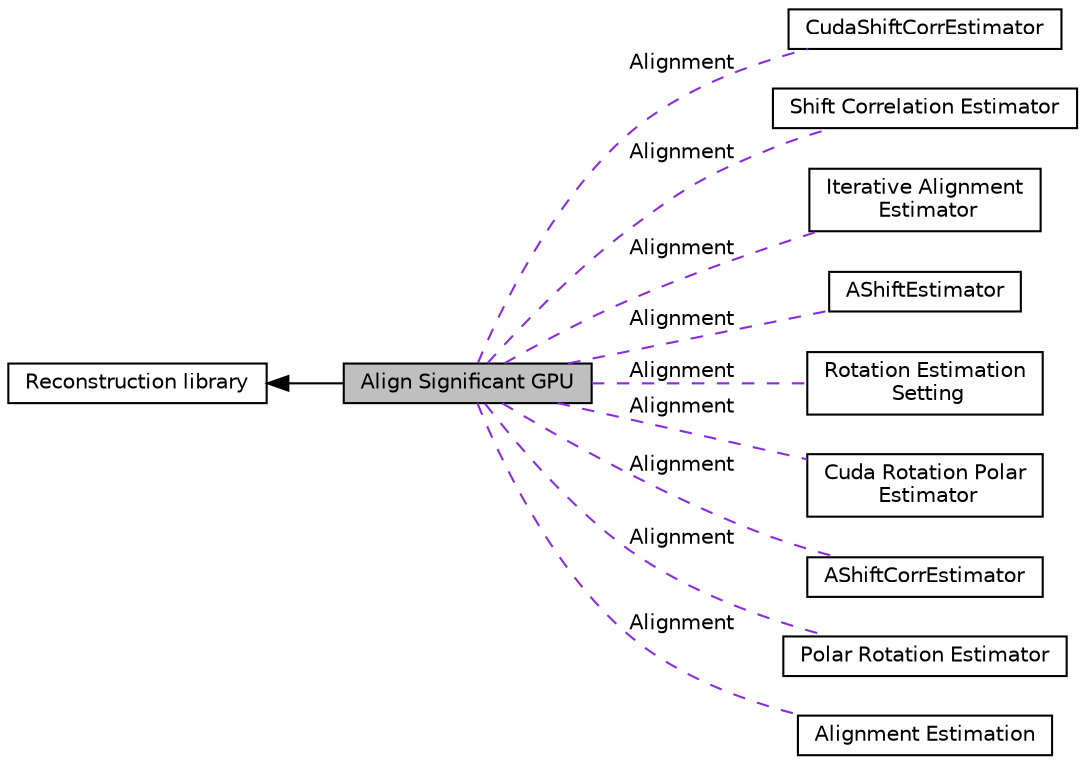 digraph "Align Significant GPU"
{
  edge [fontname="Helvetica",fontsize="10",labelfontname="Helvetica",labelfontsize="10"];
  node [fontname="Helvetica",fontsize="10",shape=record];
  rankdir=LR;
  Node10 [label="CudaShiftCorrEstimator",height=0.2,width=0.4,color="black", fillcolor="white", style="filled",URL="$group__CudaShiftCorrEstimator.html"];
  Node8 [label="Shift Correlation Estimator",height=0.2,width=0.4,color="black", fillcolor="white", style="filled",URL="$group__ShiftCorrEstimator.html"];
  Node0 [label="Align Significant GPU",height=0.2,width=0.4,color="black", fillcolor="grey75", style="filled", fontcolor="black"];
  Node6 [label="Iterative Alignment\l Estimator",height=0.2,width=0.4,color="black", fillcolor="white", style="filled",URL="$group__IterativeAlignmentEstimator.html"];
  Node5 [label="AShiftEstimator",height=0.2,width=0.4,color="black", fillcolor="white", style="filled",URL="$group__AShiftEstimator.html"];
  Node3 [label="Rotation Estimation\l Setting",height=0.2,width=0.4,color="black", fillcolor="white", style="filled",URL="$group__RotationEstimationSetting.html"];
  Node9 [label="Cuda Rotation Polar\l Estimator",height=0.2,width=0.4,color="black", fillcolor="white", style="filled",URL="$group__CudaRotPolarEstimator.html"];
  Node1 [label="Reconstruction library",height=0.2,width=0.4,color="black", fillcolor="white", style="filled",URL="$group__ReconsLibrary.html"];
  Node4 [label="AShiftCorrEstimator",height=0.2,width=0.4,color="black", fillcolor="white", style="filled",URL="$group__AShiftCorrEstimator.html"];
  Node7 [label="Polar Rotation Estimator",height=0.2,width=0.4,color="black", fillcolor="white", style="filled",URL="$group__PolarRotationEstimator.html"];
  Node2 [label="Alignment Estimation",height=0.2,width=0.4,color="black", fillcolor="white", style="filled",URL="$group__Alignment.html"];
  Node1->Node0 [shape=plaintext, dir="back", style="solid"];
  Node0->Node2 [shape=plaintext, label="Alignment", color="blueviolet", dir="none", style="dashed"];
  Node0->Node3 [shape=plaintext, label="Alignment", color="blueviolet", dir="none", style="dashed"];
  Node0->Node4 [shape=plaintext, label="Alignment", color="blueviolet", dir="none", style="dashed"];
  Node0->Node5 [shape=plaintext, label="Alignment", color="blueviolet", dir="none", style="dashed"];
  Node0->Node6 [shape=plaintext, label="Alignment", color="blueviolet", dir="none", style="dashed"];
  Node0->Node7 [shape=plaintext, label="Alignment", color="blueviolet", dir="none", style="dashed"];
  Node0->Node8 [shape=plaintext, label="Alignment", color="blueviolet", dir="none", style="dashed"];
  Node0->Node9 [shape=plaintext, label="Alignment", color="blueviolet", dir="none", style="dashed"];
  Node0->Node10 [shape=plaintext, label="Alignment", color="blueviolet", dir="none", style="dashed"];
}
